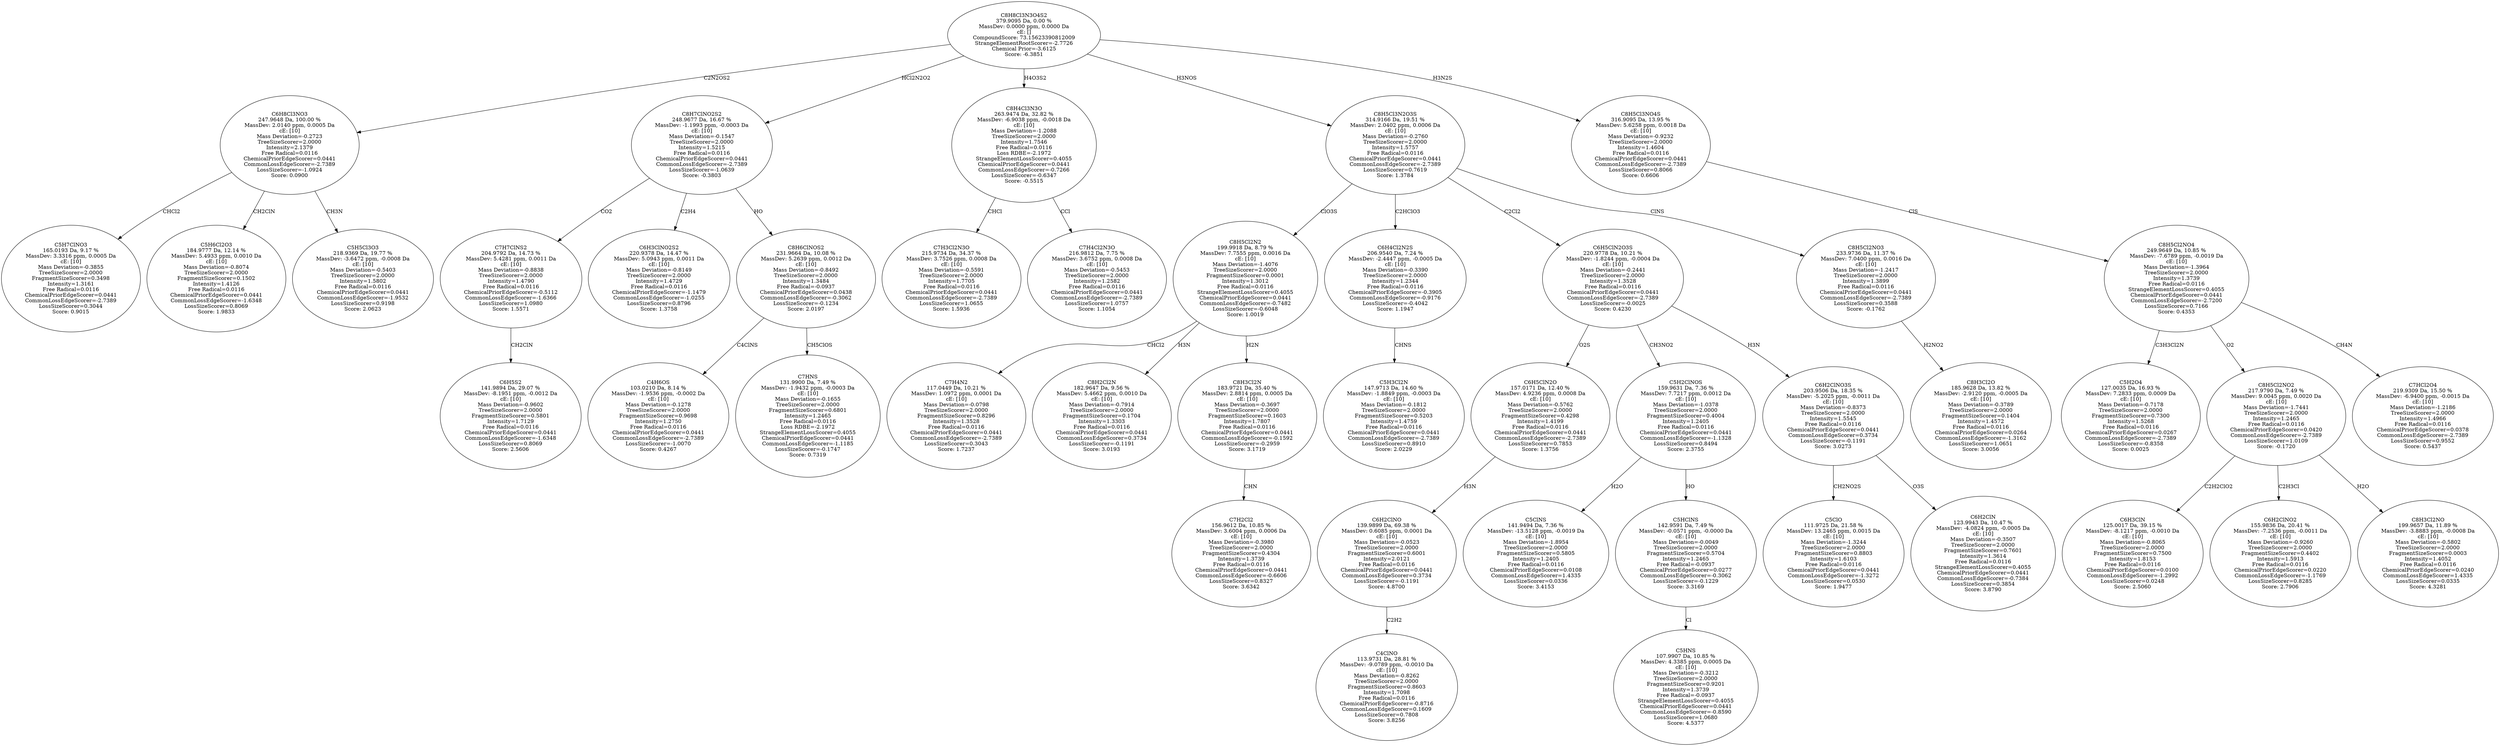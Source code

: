 strict digraph {
v1 [label="C5H7ClNO3\n165.0193 Da, 9.17 %\nMassDev: 3.3316 ppm, 0.0005 Da\ncE: [10]\nMass Deviation=-0.3855\nTreeSizeScorer=2.0000\nFragmentSizeScorer=0.3498\nIntensity=1.3161\nFree Radical=0.0116\nChemicalPriorEdgeScorer=0.0441\nCommonLossEdgeScorer=-2.7389\nLossSizeScorer=0.3044\nScore: 0.9015"];
v2 [label="C5H6Cl2O3\n184.9777 Da, 12.14 %\nMassDev: 5.4933 ppm, 0.0010 Da\ncE: [10]\nMass Deviation=-0.8074\nTreeSizeScorer=2.0000\nFragmentSizeScorer=0.1502\nIntensity=1.4126\nFree Radical=0.0116\nChemicalPriorEdgeScorer=0.0441\nCommonLossEdgeScorer=-1.6348\nLossSizeScorer=0.8069\nScore: 1.9833"];
v3 [label="C5H5Cl3O3\n218.9369 Da, 19.77 %\nMassDev: -3.6472 ppm, -0.0008 Da\ncE: [10]\nMass Deviation=-0.5403\nTreeSizeScorer=2.0000\nIntensity=1.5802\nFree Radical=0.0116\nChemicalPriorEdgeScorer=0.0441\nCommonLossEdgeScorer=-1.9532\nLossSizeScorer=0.9198\nScore: 2.0623"];
v4 [label="C6H8Cl3NO3\n247.9648 Da, 100.00 %\nMassDev: 2.0140 ppm, 0.0005 Da\ncE: [10]\nMass Deviation=-0.2723\nTreeSizeScorer=2.0000\nIntensity=2.1379\nFree Radical=0.0116\nChemicalPriorEdgeScorer=0.0441\nCommonLossEdgeScorer=-2.7389\nLossSizeScorer=-1.0924\nScore: 0.0900"];
v5 [label="C6H5S2\n141.9894 Da, 29.07 %\nMassDev: -8.1951 ppm, -0.0012 Da\ncE: [10]\nMass Deviation=-0.9602\nTreeSizeScorer=2.0000\nFragmentSizeScorer=0.5801\nIntensity=1.7129\nFree Radical=0.0116\nChemicalPriorEdgeScorer=0.0441\nCommonLossEdgeScorer=-1.6348\nLossSizeScorer=0.8069\nScore: 2.5606"];
v6 [label="C7H7ClNS2\n204.9792 Da, 14.73 %\nMassDev: 5.4281 ppm, 0.0011 Da\ncE: [10]\nMass Deviation=-0.8838\nTreeSizeScorer=2.0000\nIntensity=1.4790\nFree Radical=0.0116\nChemicalPriorEdgeScorer=-0.5112\nCommonLossEdgeScorer=-1.6366\nLossSizeScorer=1.0980\nScore: 1.5571"];
v7 [label="C6H3ClNO2S2\n220.9378 Da, 14.47 %\nMassDev: 5.0943 ppm, 0.0011 Da\ncE: [10]\nMass Deviation=-0.8149\nTreeSizeScorer=2.0000\nIntensity=1.4729\nFree Radical=0.0116\nChemicalPriorEdgeScorer=-1.1479\nCommonLossEdgeScorer=-1.0255\nLossSizeScorer=0.8796\nScore: 1.3758"];
v8 [label="C4H6OS\n103.0210 Da, 8.14 %\nMassDev: -1.9536 ppm, -0.0002 Da\ncE: [10]\nMass Deviation=-0.1278\nTreeSizeScorer=2.0000\nFragmentSizeScorer=0.9698\nIntensity=1.2750\nFree Radical=0.0116\nChemicalPriorEdgeScorer=0.0441\nCommonLossEdgeScorer=-2.7389\nLossSizeScorer=-1.0070\nScore: 0.4267"];
v9 [label="C7HNS\n131.9900 Da, 7.49 %\nMassDev: -1.9432 ppm, -0.0003 Da\ncE: [10]\nMass Deviation=-0.1655\nTreeSizeScorer=2.0000\nFragmentSizeScorer=0.6801\nIntensity=1.2465\nFree Radical=0.0116\nLoss RDBE=-2.1972\nStrangeElementLossScorer=0.4055\nChemicalPriorEdgeScorer=0.0441\nCommonLossEdgeScorer=-1.1185\nLossSizeScorer=-0.1747\nScore: 0.7319"];
v10 [label="C8H6ClNOS2\n231.9664 Da, 10.08 %\nMassDev: 5.2639 ppm, 0.0012 Da\ncE: [10]\nMass Deviation=-0.8492\nTreeSizeScorer=2.0000\nIntensity=1.3484\nFree Radical=-0.0937\nChemicalPriorEdgeScorer=0.0438\nCommonLossEdgeScorer=-0.3062\nLossSizeScorer=-0.1234\nScore: 2.0197"];
v11 [label="C8H7ClNO2S2\n248.9677 Da, 16.67 %\nMassDev: -1.1993 ppm, -0.0003 Da\ncE: [10]\nMass Deviation=-0.1547\nTreeSizeScorer=2.0000\nIntensity=1.5215\nFree Radical=0.0116\nChemicalPriorEdgeScorer=0.0441\nCommonLossEdgeScorer=-2.7389\nLossSizeScorer=-1.0639\nScore: -0.3803"];
v12 [label="C7H3Cl2N3O\n215.9734 Da, 34.37 %\nMassDev: 3.7526 ppm, 0.0008 Da\ncE: [10]\nMass Deviation=-0.5591\nTreeSizeScorer=2.0000\nIntensity=1.7705\nFree Radical=0.0116\nChemicalPriorEdgeScorer=0.0441\nCommonLossEdgeScorer=-2.7389\nLossSizeScorer=1.0655\nScore: 1.5936"];
v13 [label="C7H4Cl2N3O\n216.9812 Da, 7.75 %\nMassDev: 3.6752 ppm, 0.0008 Da\ncE: [10]\nMass Deviation=-0.5453\nTreeSizeScorer=2.0000\nIntensity=1.2582\nFree Radical=0.0116\nChemicalPriorEdgeScorer=0.0441\nCommonLossEdgeScorer=-2.7389\nLossSizeScorer=1.0757\nScore: 1.1054"];
v14 [label="C8H4Cl3N3O\n263.9474 Da, 32.82 %\nMassDev: -6.9038 ppm, -0.0018 Da\ncE: [10]\nMass Deviation=-1.2088\nTreeSizeScorer=2.0000\nIntensity=1.7546\nFree Radical=0.0116\nLoss RDBE=-2.1972\nStrangeElementLossScorer=0.4055\nChemicalPriorEdgeScorer=0.0441\nCommonLossEdgeScorer=-0.7266\nLossSizeScorer=-0.6347\nScore: -0.5515"];
v15 [label="C7H4N2\n117.0449 Da, 10.21 %\nMassDev: 1.0972 ppm, 0.0001 Da\ncE: [10]\nMass Deviation=-0.0798\nTreeSizeScorer=2.0000\nFragmentSizeScorer=0.8296\nIntensity=1.3528\nFree Radical=0.0116\nChemicalPriorEdgeScorer=0.0441\nCommonLossEdgeScorer=-2.7389\nLossSizeScorer=0.3043\nScore: 1.7237"];
v16 [label="C8H2Cl2N\n182.9647 Da, 9.56 %\nMassDev: 5.4662 ppm, 0.0010 Da\ncE: [10]\nMass Deviation=-0.7914\nTreeSizeScorer=2.0000\nFragmentSizeScorer=0.1704\nIntensity=1.3303\nFree Radical=0.0116\nChemicalPriorEdgeScorer=0.0441\nCommonLossEdgeScorer=0.3734\nLossSizeScorer=-0.1191\nScore: 3.0193"];
v17 [label="C7H2Cl2\n156.9612 Da, 10.85 %\nMassDev: 3.6004 ppm, 0.0006 Da\ncE: [10]\nMass Deviation=-0.3980\nTreeSizeScorer=2.0000\nFragmentSizeScorer=0.4304\nIntensity=1.3739\nFree Radical=0.0116\nChemicalPriorEdgeScorer=0.0441\nCommonLossEdgeScorer=-0.6606\nLossSizeScorer=0.8327\nScore: 3.6342"];
v18 [label="C8H3Cl2N\n183.9721 Da, 35.40 %\nMassDev: 2.8814 ppm, 0.0005 Da\ncE: [10]\nMass Deviation=-0.3697\nTreeSizeScorer=2.0000\nFragmentSizeScorer=0.1603\nIntensity=1.7807\nFree Radical=0.0116\nChemicalPriorEdgeScorer=0.0441\nCommonLossEdgeScorer=-0.1592\nLossSizeScorer=-0.2959\nScore: 3.1719"];
v19 [label="C8H5Cl2N2\n199.9918 Da, 8.79 %\nMassDev: 7.7555 ppm, 0.0016 Da\ncE: [10]\nMass Deviation=-1.4076\nTreeSizeScorer=2.0000\nFragmentSizeScorer=0.0001\nIntensity=1.3012\nFree Radical=0.0116\nStrangeElementLossScorer=0.4055\nChemicalPriorEdgeScorer=0.0441\nCommonLossEdgeScorer=-0.7482\nLossSizeScorer=-0.6048\nScore: 1.0019"];
v20 [label="C5H3Cl2N\n147.9713 Da, 14.60 %\nMassDev: -1.8849 ppm, -0.0003 Da\ncE: [10]\nMass Deviation=-0.1812\nTreeSizeScorer=2.0000\nFragmentSizeScorer=0.5203\nIntensity=1.4759\nFree Radical=0.0116\nChemicalPriorEdgeScorer=0.0441\nCommonLossEdgeScorer=-2.7389\nLossSizeScorer=0.8910\nScore: 2.0229"];
v21 [label="C6H4Cl2N2S\n206.9540 Da, 7.24 %\nMassDev: -2.4447 ppm, -0.0005 Da\ncE: [10]\nMass Deviation=-0.3390\nTreeSizeScorer=2.0000\nIntensity=1.2344\nFree Radical=0.0116\nChemicalPriorEdgeScorer=-0.3905\nCommonLossEdgeScorer=-0.9176\nLossSizeScorer=-0.4042\nScore: 1.1947"];
v22 [label="C4ClNO\n113.9731 Da, 28.81 %\nMassDev: -9.0789 ppm, -0.0010 Da\ncE: [10]\nMass Deviation=-0.8262\nTreeSizeScorer=2.0000\nFragmentSizeScorer=0.8603\nIntensity=1.7098\nFree Radical=0.0116\nChemicalPriorEdgeScorer=-0.8716\nCommonLossEdgeScorer=0.1609\nLossSizeScorer=0.7808\nScore: 3.8256"];
v23 [label="C6H2ClNO\n139.9899 Da, 69.38 %\nMassDev: 0.6085 ppm, 0.0001 Da\ncE: [10]\nMass Deviation=-0.0523\nTreeSizeScorer=2.0000\nFragmentSizeScorer=0.6001\nIntensity=2.0121\nFree Radical=0.0116\nChemicalPriorEdgeScorer=0.0441\nCommonLossEdgeScorer=0.3734\nLossSizeScorer=-0.1191\nScore: 4.8700"];
v24 [label="C6H5ClN2O\n157.0171 Da, 12.40 %\nMassDev: 4.9236 ppm, 0.0008 Da\ncE: [10]\nMass Deviation=-0.5762\nTreeSizeScorer=2.0000\nFragmentSizeScorer=0.4298\nIntensity=1.4199\nFree Radical=0.0116\nChemicalPriorEdgeScorer=0.0441\nCommonLossEdgeScorer=-2.7389\nLossSizeScorer=0.7853\nScore: 1.3756"];
v25 [label="C5ClNS\n141.9494 Da, 7.36 %\nMassDev: -13.5128 ppm, -0.0019 Da\ncE: [10]\nMass Deviation=-1.8954\nTreeSizeScorer=2.0000\nFragmentSizeScorer=0.5805\nIntensity=1.2405\nFree Radical=0.0116\nChemicalPriorEdgeScorer=0.0108\nCommonLossEdgeScorer=1.4335\nLossSizeScorer=0.0336\nScore: 3.4153"];
v26 [label="C5HNS\n107.9907 Da, 10.85 %\nMassDev: 4.3385 ppm, 0.0005 Da\ncE: [10]\nMass Deviation=-0.3212\nTreeSizeScorer=2.0000\nFragmentSizeScorer=0.9201\nIntensity=1.3739\nFree Radical=-0.0937\nStrangeElementLossScorer=0.4055\nChemicalPriorEdgeScorer=0.0441\nCommonLossEdgeScorer=-0.8590\nLossSizeScorer=1.0680\nScore: 4.5377"];
v27 [label="C5HClNS\n142.9591 Da, 7.49 %\nMassDev: -0.0571 ppm, -0.0000 Da\ncE: [10]\nMass Deviation=-0.0049\nTreeSizeScorer=2.0000\nFragmentSizeScorer=0.5704\nIntensity=1.2465\nFree Radical=-0.0937\nChemicalPriorEdgeScorer=0.0277\nCommonLossEdgeScorer=-0.3062\nLossSizeScorer=-0.1229\nScore: 3.3169"];
v28 [label="C5H2ClNOS\n159.9631 Da, 7.36 %\nMassDev: 7.7217 ppm, 0.0012 Da\ncE: [10]\nMass Deviation=-1.0378\nTreeSizeScorer=2.0000\nFragmentSizeScorer=0.4004\nIntensity=1.2405\nFree Radical=0.0116\nChemicalPriorEdgeScorer=0.0441\nCommonLossEdgeScorer=-1.1328\nLossSizeScorer=0.8494\nScore: 2.3755"];
v29 [label="C5ClO\n111.9725 Da, 21.58 %\nMassDev: 13.2465 ppm, 0.0015 Da\ncE: [10]\nMass Deviation=-1.3244\nTreeSizeScorer=2.0000\nFragmentSizeScorer=0.8803\nIntensity=1.6103\nFree Radical=0.0116\nChemicalPriorEdgeScorer=0.0441\nCommonLossEdgeScorer=-1.3272\nLossSizeScorer=0.0530\nScore: 1.9477"];
v30 [label="C6H2ClN\n123.9943 Da, 10.47 %\nMassDev: -4.0824 ppm, -0.0005 Da\ncE: [10]\nMass Deviation=-0.3507\nTreeSizeScorer=2.0000\nFragmentSizeScorer=0.7601\nIntensity=1.3614\nFree Radical=0.0116\nStrangeElementLossScorer=0.4055\nChemicalPriorEdgeScorer=0.0441\nCommonLossEdgeScorer=-0.7384\nLossSizeScorer=0.3854\nScore: 3.8790"];
v31 [label="C6H2ClNO3S\n203.9506 Da, 18.35 %\nMassDev: -5.2025 ppm, -0.0011 Da\ncE: [10]\nMass Deviation=-0.8373\nTreeSizeScorer=2.0000\nIntensity=1.5545\nFree Radical=0.0116\nChemicalPriorEdgeScorer=0.0441\nCommonLossEdgeScorer=0.3734\nLossSizeScorer=-0.1191\nScore: 3.0273"];
v32 [label="C6H5ClN2O3S\n220.9778 Da, 10.21 %\nMassDev: -1.8244 ppm, -0.0004 Da\ncE: [10]\nMass Deviation=-0.2441\nTreeSizeScorer=2.0000\nIntensity=1.3528\nFree Radical=0.0116\nChemicalPriorEdgeScorer=0.0441\nCommonLossEdgeScorer=-2.7389\nLossSizeScorer=-0.0025\nScore: 0.4230"];
v33 [label="C8H3Cl2O\n185.9628 Da, 13.82 %\nMassDev: -2.9120 ppm, -0.0005 Da\ncE: [10]\nMass Deviation=-0.3789\nTreeSizeScorer=2.0000\nFragmentSizeScorer=0.1404\nIntensity=1.4572\nFree Radical=0.0116\nChemicalPriorEdgeScorer=0.0264\nCommonLossEdgeScorer=-1.3162\nLossSizeScorer=1.0651\nScore: 3.0056"];
v34 [label="C8H5Cl2NO3\n233.9736 Da, 11.37 %\nMassDev: 7.0400 ppm, 0.0016 Da\ncE: [10]\nMass Deviation=-1.2417\nTreeSizeScorer=2.0000\nIntensity=1.3899\nFree Radical=0.0116\nChemicalPriorEdgeScorer=0.0441\nCommonLossEdgeScorer=-2.7389\nLossSizeScorer=0.3588\nScore: -0.1762"];
v35 [label="C8H5Cl3N2O3S\n314.9166 Da, 19.51 %\nMassDev: 2.0402 ppm, 0.0006 Da\ncE: [10]\nMass Deviation=-0.2760\nTreeSizeScorer=2.0000\nIntensity=1.5757\nFree Radical=0.0116\nChemicalPriorEdgeScorer=0.0441\nCommonLossEdgeScorer=-2.7389\nLossSizeScorer=0.7619\nScore: 1.3784"];
v36 [label="C5H2O4\n127.0035 Da, 16.93 %\nMassDev: 7.2833 ppm, 0.0009 Da\ncE: [10]\nMass Deviation=-0.7178\nTreeSizeScorer=2.0000\nFragmentSizeScorer=0.7300\nIntensity=1.5268\nFree Radical=0.0116\nChemicalPriorEdgeScorer=0.0267\nCommonLossEdgeScorer=-2.7389\nLossSizeScorer=-0.8358\nScore: 0.0025"];
v37 [label="C6H3ClN\n125.0017 Da, 39.15 %\nMassDev: -8.1217 ppm, -0.0010 Da\ncE: [10]\nMass Deviation=-0.8065\nTreeSizeScorer=2.0000\nFragmentSizeScorer=0.7500\nIntensity=1.8153\nFree Radical=0.0116\nChemicalPriorEdgeScorer=0.0100\nCommonLossEdgeScorer=-1.2992\nLossSizeScorer=0.0248\nScore: 2.5060"];
v38 [label="C6H2ClNO2\n155.9836 Da, 20.41 %\nMassDev: -7.2536 ppm, -0.0011 Da\ncE: [10]\nMass Deviation=-0.9260\nTreeSizeScorer=2.0000\nFragmentSizeScorer=0.4402\nIntensity=1.5913\nFree Radical=0.0116\nChemicalPriorEdgeScorer=0.0220\nCommonLossEdgeScorer=-1.1769\nLossSizeScorer=0.8285\nScore: 2.7906"];
v39 [label="C8H3Cl2NO\n199.9657 Da, 11.89 %\nMassDev: -3.8883 ppm, -0.0008 Da\ncE: [10]\nMass Deviation=-0.5802\nTreeSizeScorer=2.0000\nFragmentSizeScorer=0.0003\nIntensity=1.4052\nFree Radical=0.0116\nChemicalPriorEdgeScorer=0.0240\nCommonLossEdgeScorer=1.4335\nLossSizeScorer=0.0335\nScore: 4.3281"];
v40 [label="C8H5Cl2NO2\n217.9790 Da, 7.49 %\nMassDev: 9.0045 ppm, 0.0020 Da\ncE: [10]\nMass Deviation=-1.7441\nTreeSizeScorer=2.0000\nIntensity=1.2465\nFree Radical=0.0116\nChemicalPriorEdgeScorer=0.0420\nCommonLossEdgeScorer=-2.7389\nLossSizeScorer=1.0109\nScore: -0.1720"];
v41 [label="C7HCl2O4\n219.9309 Da, 15.50 %\nMassDev: -6.9400 ppm, -0.0015 Da\ncE: [10]\nMass Deviation=-1.2186\nTreeSizeScorer=2.0000\nIntensity=1.4966\nFree Radical=0.0116\nChemicalPriorEdgeScorer=0.0378\nCommonLossEdgeScorer=-2.7389\nLossSizeScorer=0.9552\nScore: 0.5437"];
v42 [label="C8H5Cl2NO4\n249.9649 Da, 10.85 %\nMassDev: -7.6789 ppm, -0.0019 Da\ncE: [10]\nMass Deviation=-1.3964\nTreeSizeScorer=2.0000\nIntensity=1.3739\nFree Radical=0.0116\nStrangeElementLossScorer=0.4055\nChemicalPriorEdgeScorer=0.0441\nCommonLossEdgeScorer=-2.7200\nLossSizeScorer=0.7166\nScore: 0.4353"];
v43 [label="C8H5Cl3NO4S\n316.9095 Da, 13.95 %\nMassDev: 5.6258 ppm, 0.0018 Da\ncE: [10]\nMass Deviation=-0.9232\nTreeSizeScorer=2.0000\nIntensity=1.4604\nFree Radical=0.0116\nChemicalPriorEdgeScorer=0.0441\nCommonLossEdgeScorer=-2.7389\nLossSizeScorer=0.8066\nScore: 0.6606"];
v44 [label="C8H8Cl3N3O4S2\n379.9095 Da, 0.00 %\nMassDev: 0.0000 ppm, 0.0000 Da\ncE: []\nCompoundScore: 73.15623390812009\nStrangeElementRootScorer=-2.7726\nChemical Prior=-3.6125\nScore: -6.3851"];
v4 -> v1 [label="CHCl2"];
v4 -> v2 [label="CH2ClN"];
v4 -> v3 [label="CH3N"];
v44 -> v4 [label="C2N2OS2"];
v6 -> v5 [label="CH2ClN"];
v11 -> v6 [label="CO2"];
v11 -> v7 [label="C2H4"];
v10 -> v8 [label="C4ClNS"];
v10 -> v9 [label="CH5ClOS"];
v11 -> v10 [label="HO"];
v44 -> v11 [label="HCl2N2O2"];
v14 -> v12 [label="CHCl"];
v14 -> v13 [label="CCl"];
v44 -> v14 [label="H4O3S2"];
v19 -> v15 [label="CHCl2"];
v19 -> v16 [label="H3N"];
v18 -> v17 [label="CHN"];
v19 -> v18 [label="H2N"];
v35 -> v19 [label="ClO3S"];
v21 -> v20 [label="CHNS"];
v35 -> v21 [label="C2HClO3"];
v23 -> v22 [label="C2H2"];
v24 -> v23 [label="H3N"];
v32 -> v24 [label="O2S"];
v28 -> v25 [label="H2O"];
v27 -> v26 [label="Cl"];
v28 -> v27 [label="HO"];
v32 -> v28 [label="CH3NO2"];
v31 -> v29 [label="CH2NO2S"];
v31 -> v30 [label="O3S"];
v32 -> v31 [label="H3N"];
v35 -> v32 [label="C2Cl2"];
v34 -> v33 [label="H2NO2"];
v35 -> v34 [label="ClNS"];
v44 -> v35 [label="H3NOS"];
v42 -> v36 [label="C3H3Cl2N"];
v40 -> v37 [label="C2H2ClO2"];
v40 -> v38 [label="C2H3Cl"];
v40 -> v39 [label="H2O"];
v42 -> v40 [label="O2"];
v42 -> v41 [label="CH4N"];
v43 -> v42 [label="ClS"];
v44 -> v43 [label="H3N2S"];
}